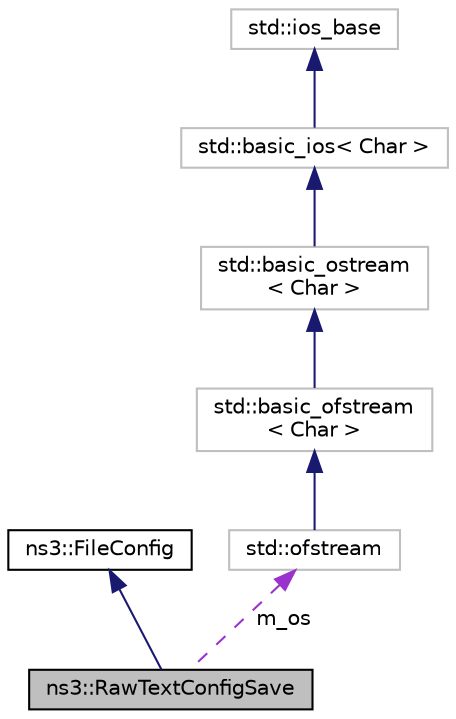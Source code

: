 digraph "ns3::RawTextConfigSave"
{
 // LATEX_PDF_SIZE
  edge [fontname="Helvetica",fontsize="10",labelfontname="Helvetica",labelfontsize="10"];
  node [fontname="Helvetica",fontsize="10",shape=record];
  Node1 [label="ns3::RawTextConfigSave",height=0.2,width=0.4,color="black", fillcolor="grey75", style="filled", fontcolor="black",tooltip="A class to enable saving of configuration store in a raw text file."];
  Node2 -> Node1 [dir="back",color="midnightblue",fontsize="10",style="solid",fontname="Helvetica"];
  Node2 [label="ns3::FileConfig",height=0.2,width=0.4,color="black", fillcolor="white", style="filled",URL="$classns3_1_1_file_config.html",tooltip="base class for ConfigStore classes using files"];
  Node3 -> Node1 [dir="back",color="darkorchid3",fontsize="10",style="dashed",label=" m_os" ,fontname="Helvetica"];
  Node3 [label="std::ofstream",height=0.2,width=0.4,color="grey75", fillcolor="white", style="filled",tooltip=" "];
  Node4 -> Node3 [dir="back",color="midnightblue",fontsize="10",style="solid",fontname="Helvetica"];
  Node4 [label="std::basic_ofstream\l\< Char \>",height=0.2,width=0.4,color="grey75", fillcolor="white", style="filled",tooltip=" "];
  Node5 -> Node4 [dir="back",color="midnightblue",fontsize="10",style="solid",fontname="Helvetica"];
  Node5 [label="std::basic_ostream\l\< Char \>",height=0.2,width=0.4,color="grey75", fillcolor="white", style="filled",tooltip=" "];
  Node6 -> Node5 [dir="back",color="midnightblue",fontsize="10",style="solid",fontname="Helvetica"];
  Node6 [label="std::basic_ios\< Char \>",height=0.2,width=0.4,color="grey75", fillcolor="white", style="filled",tooltip=" "];
  Node7 -> Node6 [dir="back",color="midnightblue",fontsize="10",style="solid",fontname="Helvetica"];
  Node7 [label="std::ios_base",height=0.2,width=0.4,color="grey75", fillcolor="white", style="filled",tooltip=" "];
}
